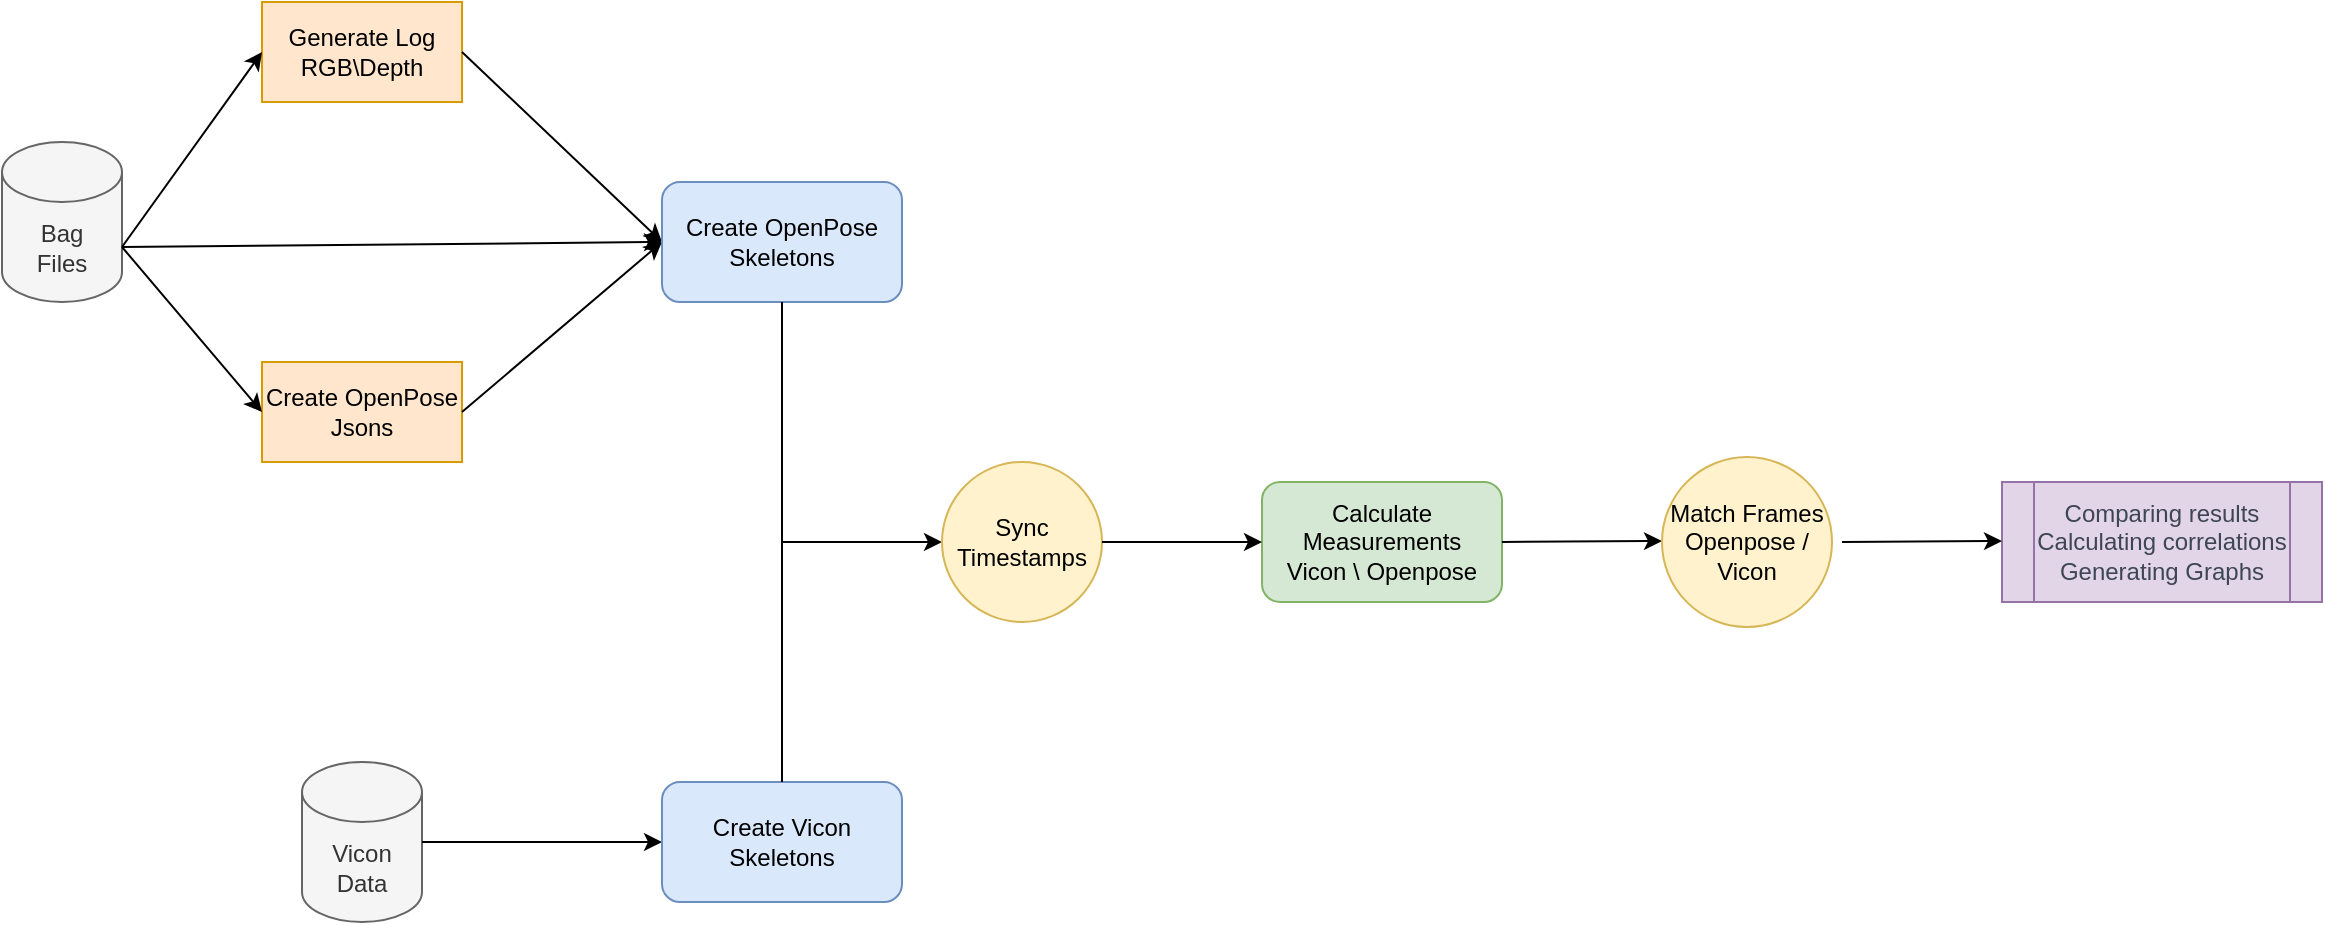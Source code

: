 <mxfile version="14.7.6" type="device"><diagram id="knFyY5LCHxgibwAenhiJ" name="Page-1"><mxGraphModel dx="2514" dy="834" grid="1" gridSize="10" guides="1" tooltips="1" connect="1" arrows="1" fold="1" page="1" pageScale="1" pageWidth="850" pageHeight="1100" math="0" shadow="0"><root><mxCell id="0"/><mxCell id="1" parent="0"/><mxCell id="w1e599F3vvejFVJkoKCv-1" value="Bag&lt;br&gt;Files" style="shape=cylinder3;whiteSpace=wrap;html=1;boundedLbl=1;backgroundOutline=1;size=15;fillColor=#f5f5f5;strokeColor=#666666;fontColor=#333333;direction=east;" vertex="1" parent="1"><mxGeometry x="70" y="200" width="60" height="80" as="geometry"/></mxCell><mxCell id="w1e599F3vvejFVJkoKCv-2" value="Generate Log&lt;br&gt;RGB\Depth" style="rounded=0;whiteSpace=wrap;html=1;fillColor=#ffe6cc;strokeColor=#d79b00;direction=east;" vertex="1" parent="1"><mxGeometry x="200" y="130" width="100" height="50" as="geometry"/></mxCell><mxCell id="w1e599F3vvejFVJkoKCv-3" value="Create OpenPose Jsons" style="rounded=0;whiteSpace=wrap;html=1;fillColor=#ffe6cc;strokeColor=#d79b00;direction=east;" vertex="1" parent="1"><mxGeometry x="200" y="310" width="100" height="50" as="geometry"/></mxCell><mxCell id="w1e599F3vvejFVJkoKCv-4" value="" style="endArrow=classic;html=1;entryX=0;entryY=0.5;entryDx=0;entryDy=0;exitX=1;exitY=0;exitDx=0;exitDy=52.5;exitPerimeter=0;" edge="1" parent="1" source="w1e599F3vvejFVJkoKCv-1" target="w1e599F3vvejFVJkoKCv-2"><mxGeometry width="50" height="50" relative="1" as="geometry"><mxPoint x="130" y="210" as="sourcePoint"/><mxPoint x="535" y="270" as="targetPoint"/></mxGeometry></mxCell><mxCell id="w1e599F3vvejFVJkoKCv-5" value="" style="endArrow=classic;html=1;exitX=1;exitY=0;exitDx=0;exitDy=52.5;entryX=0;entryY=0.5;entryDx=0;entryDy=0;exitPerimeter=0;" edge="1" parent="1" source="w1e599F3vvejFVJkoKCv-1" target="w1e599F3vvejFVJkoKCv-3"><mxGeometry width="50" height="50" relative="1" as="geometry"><mxPoint x="130" y="265" as="sourcePoint"/><mxPoint x="200" y="190" as="targetPoint"/></mxGeometry></mxCell><mxCell id="w1e599F3vvejFVJkoKCv-6" value="" style="endArrow=classic;html=1;exitX=1;exitY=0;exitDx=0;exitDy=52.5;exitPerimeter=0;entryX=0;entryY=0.5;entryDx=0;entryDy=0;" edge="1" parent="1" source="w1e599F3vvejFVJkoKCv-1" target="w1e599F3vvejFVJkoKCv-10"><mxGeometry width="50" height="50" relative="1" as="geometry"><mxPoint x="610" y="200" as="sourcePoint"/><mxPoint x="400" y="213" as="targetPoint"/><Array as="points"/></mxGeometry></mxCell><mxCell id="w1e599F3vvejFVJkoKCv-8" value="" style="endArrow=classic;html=1;exitX=1;exitY=0.5;exitDx=0;exitDy=0;entryX=0;entryY=0.5;entryDx=0;entryDy=0;" edge="1" parent="1" source="w1e599F3vvejFVJkoKCv-2" target="w1e599F3vvejFVJkoKCv-10"><mxGeometry width="50" height="50" relative="1" as="geometry"><mxPoint x="310" y="125" as="sourcePoint"/><mxPoint x="400" y="210" as="targetPoint"/></mxGeometry></mxCell><mxCell id="w1e599F3vvejFVJkoKCv-9" value="" style="endArrow=classic;html=1;exitX=1;exitY=0.5;exitDx=0;exitDy=0;entryX=0;entryY=0.5;entryDx=0;entryDy=0;" edge="1" parent="1" source="w1e599F3vvejFVJkoKCv-3" target="w1e599F3vvejFVJkoKCv-10"><mxGeometry width="50" height="50" relative="1" as="geometry"><mxPoint x="325" y="280" as="sourcePoint"/><mxPoint x="400" y="220" as="targetPoint"/></mxGeometry></mxCell><mxCell id="w1e599F3vvejFVJkoKCv-10" value="Create OpenPose Skeletons" style="rounded=1;whiteSpace=wrap;html=1;fillColor=#dae8fc;strokeColor=#6c8ebf;direction=east;" vertex="1" parent="1"><mxGeometry x="400" y="220" width="120" height="60" as="geometry"/></mxCell><mxCell id="w1e599F3vvejFVJkoKCv-11" value="Vicon&lt;br&gt;Data" style="shape=cylinder3;whiteSpace=wrap;html=1;boundedLbl=1;backgroundOutline=1;size=15;fillColor=#f5f5f5;strokeColor=#666666;fontColor=#333333;direction=east;" vertex="1" parent="1"><mxGeometry x="220" y="510" width="60" height="80" as="geometry"/></mxCell><mxCell id="w1e599F3vvejFVJkoKCv-12" value="" style="endArrow=classic;html=1;exitX=1;exitY=0.5;exitDx=0;exitDy=0;exitPerimeter=0;entryX=0;entryY=0.5;entryDx=0;entryDy=0;" edge="1" parent="1" source="w1e599F3vvejFVJkoKCv-11" target="w1e599F3vvejFVJkoKCv-13"><mxGeometry width="50" height="50" relative="1" as="geometry"><mxPoint x="424" y="560" as="sourcePoint"/><mxPoint x="400" y="600" as="targetPoint"/></mxGeometry></mxCell><mxCell id="w1e599F3vvejFVJkoKCv-13" value="Create Vicon Skeletons" style="rounded=1;whiteSpace=wrap;html=1;fillColor=#dae8fc;strokeColor=#6c8ebf;direction=east;" vertex="1" parent="1"><mxGeometry x="400" y="520" width="120" height="60" as="geometry"/></mxCell><mxCell id="w1e599F3vvejFVJkoKCv-14" value="" style="endArrow=none;html=1;entryX=0.5;entryY=1;entryDx=0;entryDy=0;exitX=0.5;exitY=0;exitDx=0;exitDy=0;" edge="1" parent="1" source="w1e599F3vvejFVJkoKCv-13" target="w1e599F3vvejFVJkoKCv-10"><mxGeometry width="50" height="50" relative="1" as="geometry"><mxPoint x="240" y="450" as="sourcePoint"/><mxPoint x="550" y="450" as="targetPoint"/></mxGeometry></mxCell><mxCell id="w1e599F3vvejFVJkoKCv-15" value="" style="endArrow=classic;html=1;" edge="1" parent="1"><mxGeometry width="50" height="50" relative="1" as="geometry"><mxPoint x="460" y="400" as="sourcePoint"/><mxPoint x="540" y="400" as="targetPoint"/></mxGeometry></mxCell><mxCell id="w1e599F3vvejFVJkoKCv-16" value="Sync Timestamps" style="ellipse;whiteSpace=wrap;html=1;aspect=fixed;fillColor=#fff2cc;strokeColor=#d6b656;direction=east;" vertex="1" parent="1"><mxGeometry x="540" y="360" width="80" height="80" as="geometry"/></mxCell><mxCell id="w1e599F3vvejFVJkoKCv-17" value="Calculate Measurements&lt;br&gt;Vicon \ Openpose" style="rounded=1;whiteSpace=wrap;html=1;fillColor=#d5e8d4;strokeColor=#82b366;direction=east;" vertex="1" parent="1"><mxGeometry x="700" y="370" width="120" height="60" as="geometry"/></mxCell><mxCell id="w1e599F3vvejFVJkoKCv-18" value="" style="endArrow=classic;html=1;exitX=1;exitY=0.5;exitDx=0;exitDy=0;entryX=0;entryY=0.5;entryDx=0;entryDy=0;" edge="1" parent="1" source="w1e599F3vvejFVJkoKCv-16" target="w1e599F3vvejFVJkoKCv-17"><mxGeometry width="50" height="50" relative="1" as="geometry"><mxPoint x="690" y="410" as="sourcePoint"/><mxPoint x="690" y="460" as="targetPoint"/></mxGeometry></mxCell><mxCell id="w1e599F3vvejFVJkoKCv-22" value="" style="endArrow=classic;html=1;entryX=0;entryY=0.5;entryDx=0;entryDy=0;" edge="1" parent="1"><mxGeometry width="50" height="50" relative="1" as="geometry"><mxPoint x="820" y="400" as="sourcePoint"/><mxPoint x="900" y="399.5" as="targetPoint"/></mxGeometry></mxCell><mxCell id="w1e599F3vvejFVJkoKCv-23" value="Match Frames&lt;br&gt;Openpose / Vicon" style="ellipse;whiteSpace=wrap;html=1;aspect=fixed;fillColor=#fff2cc;strokeColor=#d6b656;direction=east;" vertex="1" parent="1"><mxGeometry x="900" y="357.5" width="85" height="85" as="geometry"/></mxCell><mxCell id="w1e599F3vvejFVJkoKCv-24" value="&lt;span style=&quot;color: rgb(62 , 70 , 85)&quot;&gt;&lt;font style=&quot;font-size: 12px&quot;&gt;Comparing results&lt;br&gt;Calculating correlations&lt;br&gt;Generating Graphs&lt;/font&gt;&lt;/span&gt;" style="shape=process;whiteSpace=wrap;html=1;backgroundOutline=1;fillColor=#e1d5e7;strokeColor=#9673a6;direction=east;" vertex="1" parent="1"><mxGeometry x="1070" y="370" width="160" height="60" as="geometry"/></mxCell><mxCell id="w1e599F3vvejFVJkoKCv-25" value="" style="endArrow=classic;html=1;entryX=0;entryY=0.5;entryDx=0;entryDy=0;" edge="1" parent="1"><mxGeometry width="50" height="50" relative="1" as="geometry"><mxPoint x="990" y="400" as="sourcePoint"/><mxPoint x="1070" y="399.5" as="targetPoint"/></mxGeometry></mxCell></root></mxGraphModel></diagram></mxfile>